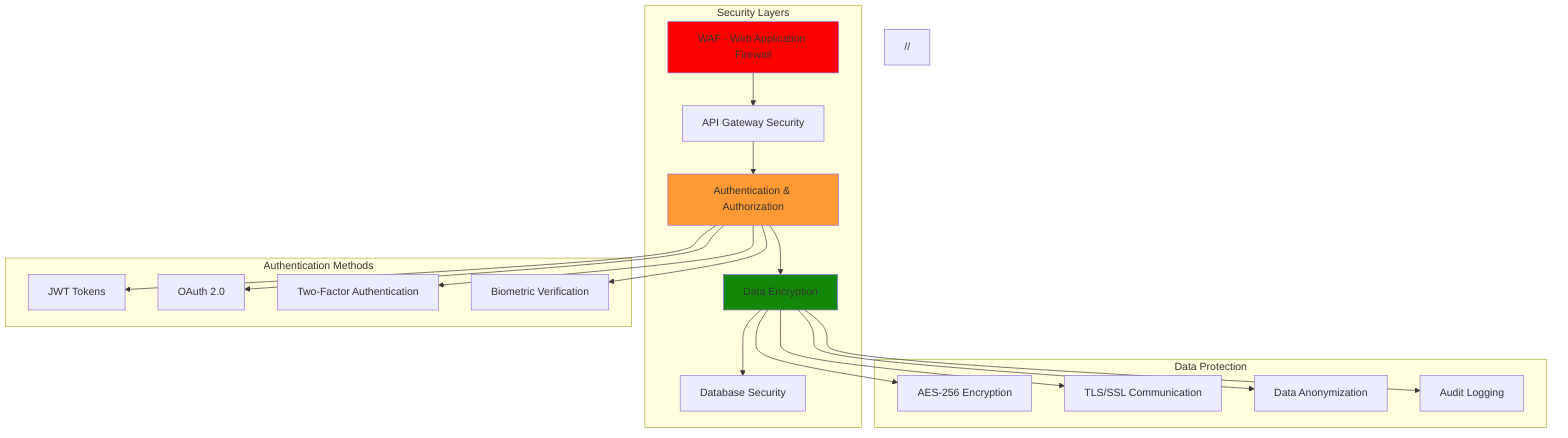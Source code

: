 graph TB
    subgraph "Security Layers"
        A[WAF - Web Application Firewall]
        B[API Gateway Security]
        C[Authentication & Authorization]
        D[Data Encryption]
        E[Database Security]
    end
    
    subgraph "Authentication Methods"
        F[JWT Tokens]
        G[OAuth 2.0]
        H[Two-Factor Authentication]
        I[Biometric Verification]
    end
    
    subgraph "Data Protection"
        J[AES-256 Encryption]
        K[TLS/SSL Communication]
        L[Data Anonymization]
        M[Audit Logging]
    end
    
    A --> B
    B --> C
    C --> D
    D --> E
    
    C --> F
    C --> G
    C --> H
    C --> I
    
    D --> J
    D --> K
    D --> L
    D --> M
    
    style A fill:#ff0000
    style C fill:#ff9933
    style D fill:#138808

    //